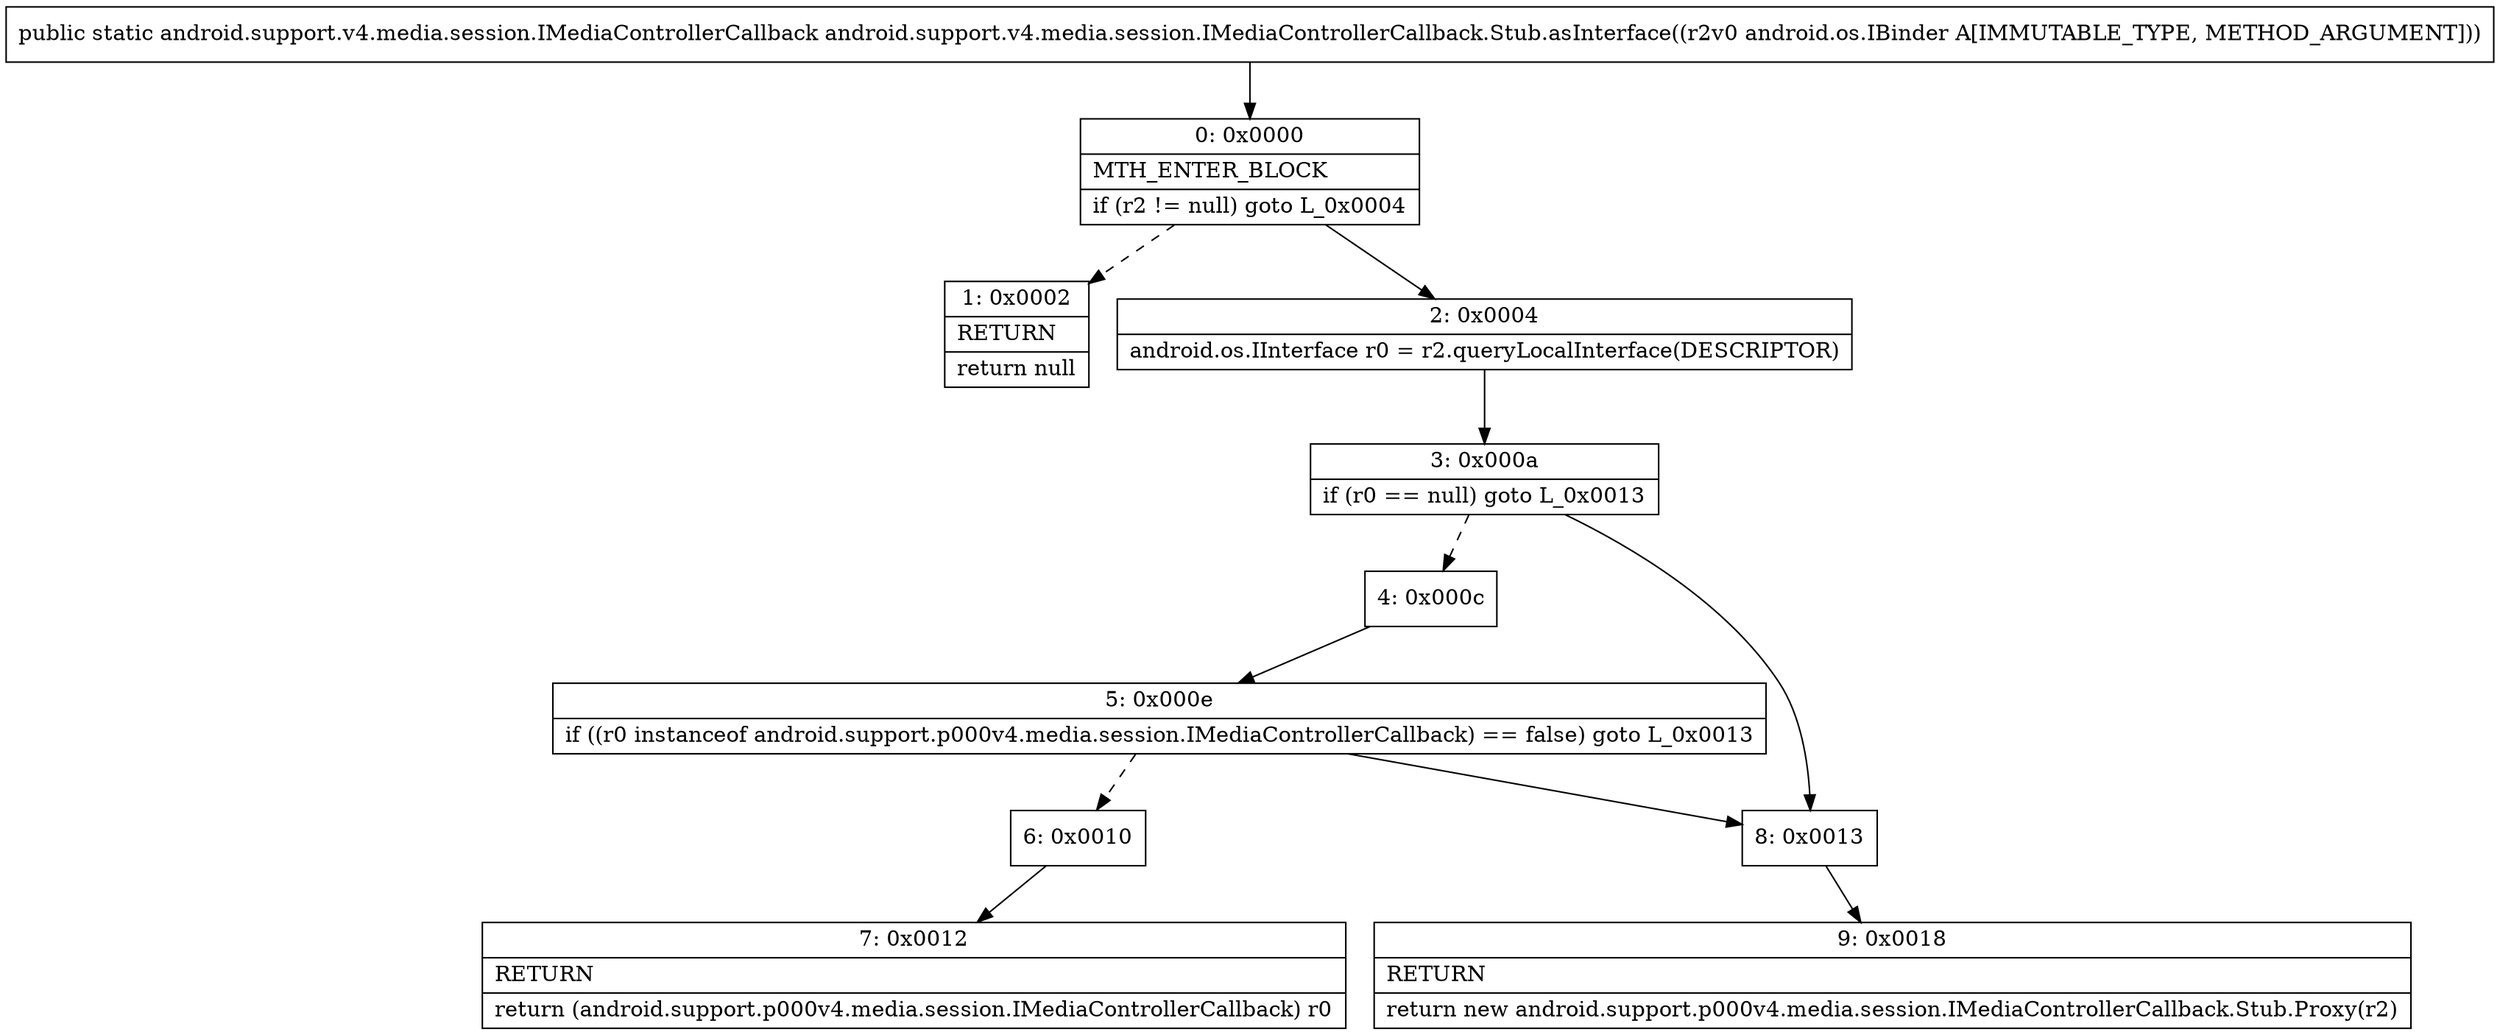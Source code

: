 digraph "CFG forandroid.support.v4.media.session.IMediaControllerCallback.Stub.asInterface(Landroid\/os\/IBinder;)Landroid\/support\/v4\/media\/session\/IMediaControllerCallback;" {
Node_0 [shape=record,label="{0\:\ 0x0000|MTH_ENTER_BLOCK\l|if (r2 != null) goto L_0x0004\l}"];
Node_1 [shape=record,label="{1\:\ 0x0002|RETURN\l|return null\l}"];
Node_2 [shape=record,label="{2\:\ 0x0004|android.os.IInterface r0 = r2.queryLocalInterface(DESCRIPTOR)\l}"];
Node_3 [shape=record,label="{3\:\ 0x000a|if (r0 == null) goto L_0x0013\l}"];
Node_4 [shape=record,label="{4\:\ 0x000c}"];
Node_5 [shape=record,label="{5\:\ 0x000e|if ((r0 instanceof android.support.p000v4.media.session.IMediaControllerCallback) == false) goto L_0x0013\l}"];
Node_6 [shape=record,label="{6\:\ 0x0010}"];
Node_7 [shape=record,label="{7\:\ 0x0012|RETURN\l|return (android.support.p000v4.media.session.IMediaControllerCallback) r0\l}"];
Node_8 [shape=record,label="{8\:\ 0x0013}"];
Node_9 [shape=record,label="{9\:\ 0x0018|RETURN\l|return new android.support.p000v4.media.session.IMediaControllerCallback.Stub.Proxy(r2)\l}"];
MethodNode[shape=record,label="{public static android.support.v4.media.session.IMediaControllerCallback android.support.v4.media.session.IMediaControllerCallback.Stub.asInterface((r2v0 android.os.IBinder A[IMMUTABLE_TYPE, METHOD_ARGUMENT])) }"];
MethodNode -> Node_0;
Node_0 -> Node_1[style=dashed];
Node_0 -> Node_2;
Node_2 -> Node_3;
Node_3 -> Node_4[style=dashed];
Node_3 -> Node_8;
Node_4 -> Node_5;
Node_5 -> Node_6[style=dashed];
Node_5 -> Node_8;
Node_6 -> Node_7;
Node_8 -> Node_9;
}

